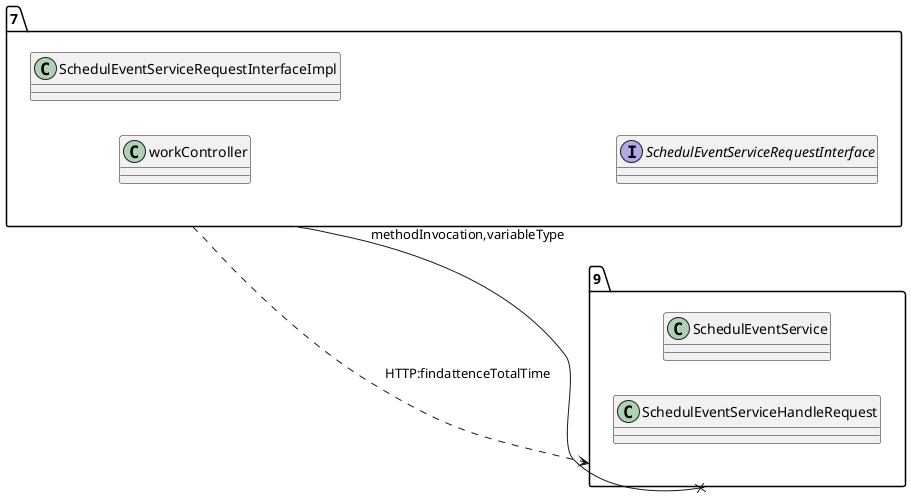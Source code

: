 @startuml 
allow_mixing
left to right direction
package "7"{
class workController
class SchedulEventServiceRequestInterfaceImpl
interface SchedulEventServiceRequestInterface

}
package "9"{
class SchedulEventService
class SchedulEventServiceHandleRequest

}
"7" --x "9":methodInvocation,variableType
"7" ..> "9":HTTP:findattenceTotalTime
@enduml
